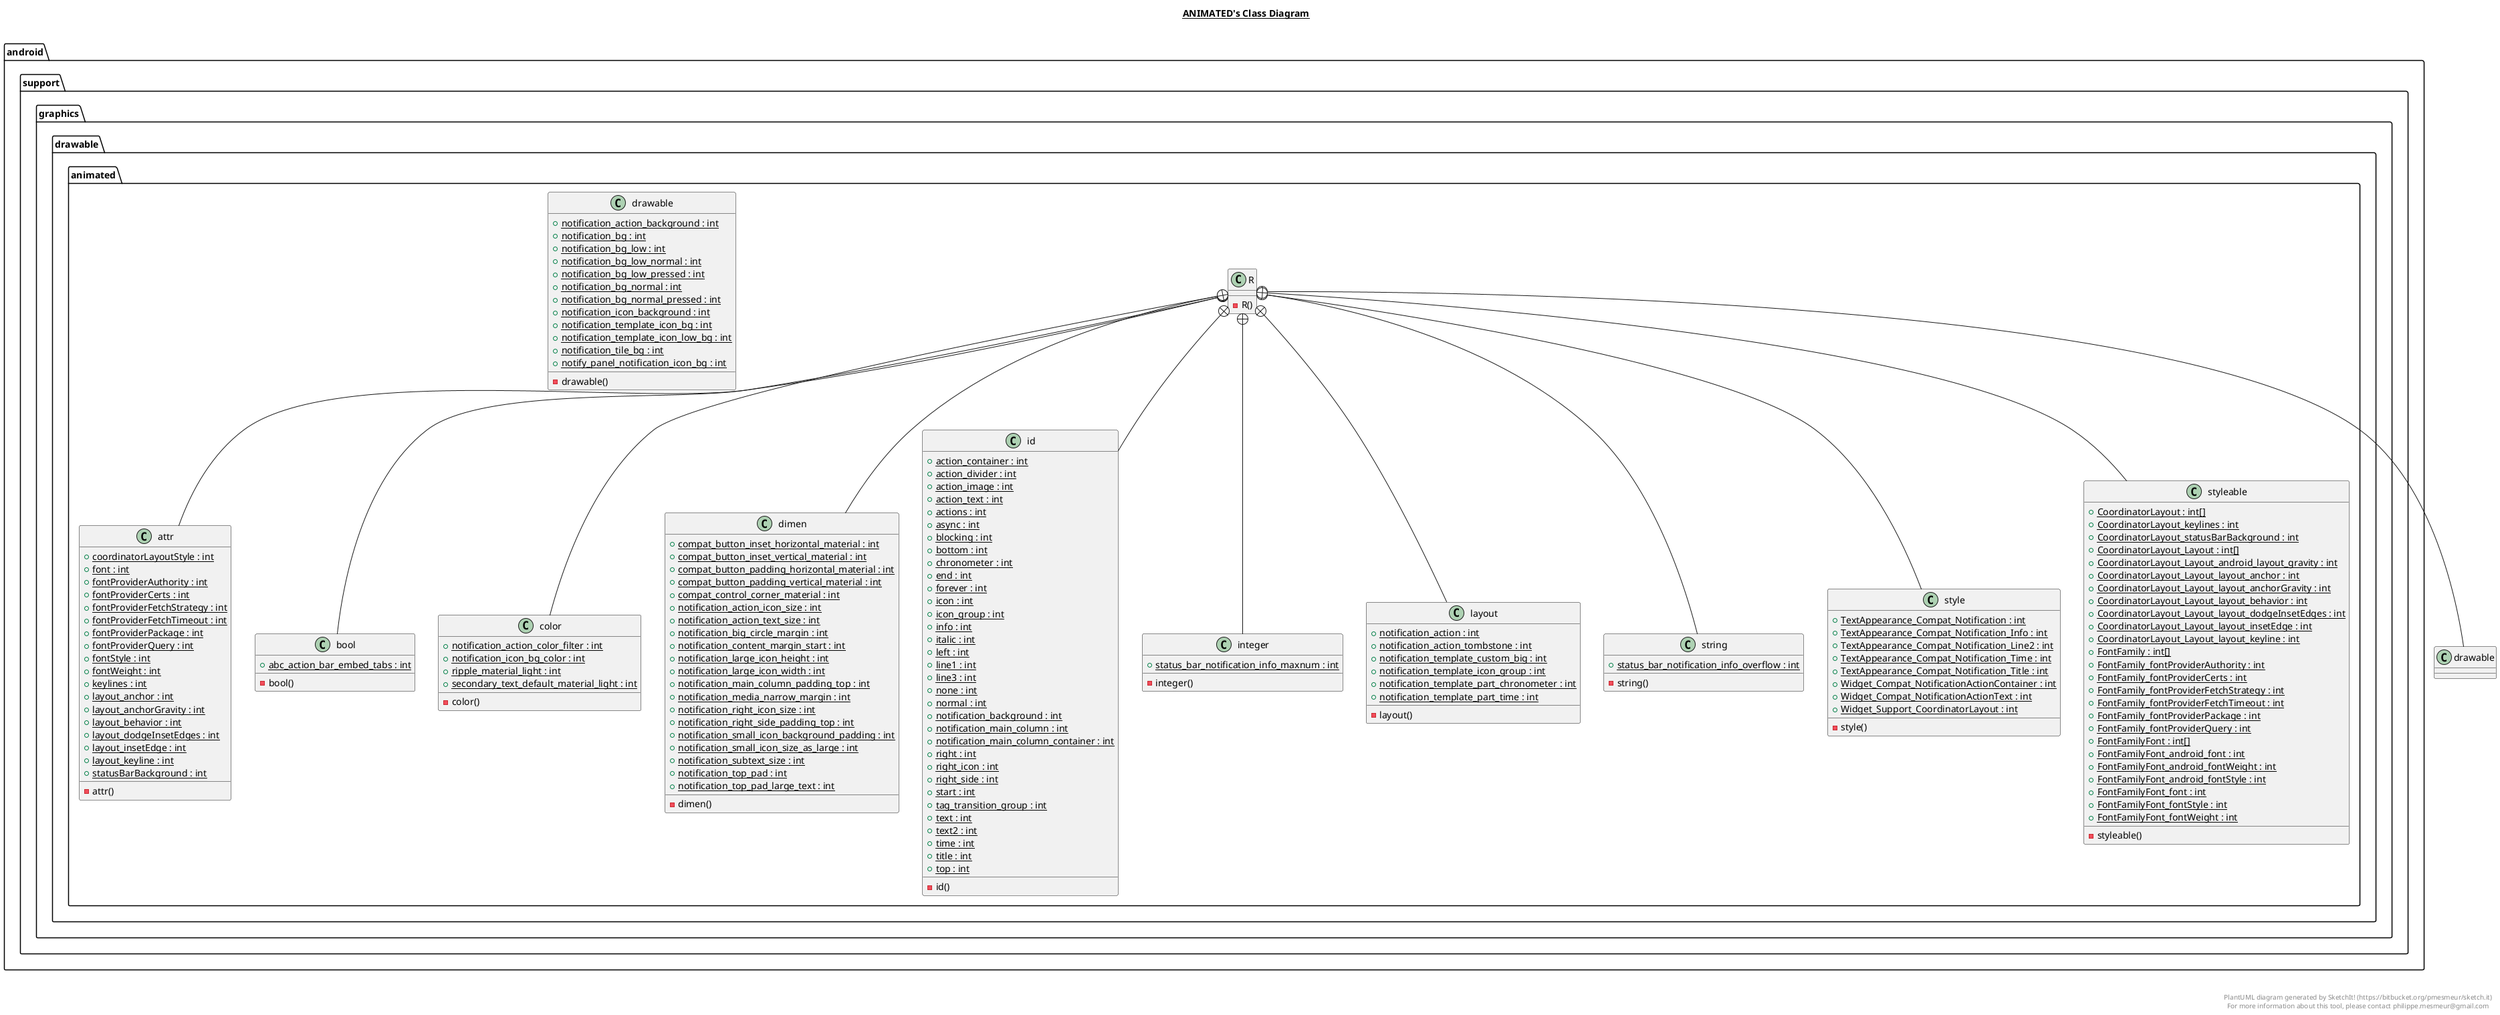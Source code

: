 @startuml

title __ANIMATED's Class Diagram__\n

  package android.support.graphics.drawable {
    package android.support.graphics.drawable.animated {
      class R {
          - R()
      }
    }
  }
  

  package android.support.graphics.drawable {
    package android.support.graphics.drawable.animated {
      class attr {
          {static} + coordinatorLayoutStyle : int
          {static} + font : int
          {static} + fontProviderAuthority : int
          {static} + fontProviderCerts : int
          {static} + fontProviderFetchStrategy : int
          {static} + fontProviderFetchTimeout : int
          {static} + fontProviderPackage : int
          {static} + fontProviderQuery : int
          {static} + fontStyle : int
          {static} + fontWeight : int
          {static} + keylines : int
          {static} + layout_anchor : int
          {static} + layout_anchorGravity : int
          {static} + layout_behavior : int
          {static} + layout_dodgeInsetEdges : int
          {static} + layout_insetEdge : int
          {static} + layout_keyline : int
          {static} + statusBarBackground : int
          - attr()
      }
    }
  }
  

  package android.support.graphics.drawable {
    package android.support.graphics.drawable.animated {
      class bool {
          {static} + abc_action_bar_embed_tabs : int
          - bool()
      }
    }
  }
  

  package android.support.graphics.drawable {
    package android.support.graphics.drawable.animated {
      class color {
          {static} + notification_action_color_filter : int
          {static} + notification_icon_bg_color : int
          {static} + ripple_material_light : int
          {static} + secondary_text_default_material_light : int
          - color()
      }
    }
  }
  

  package android.support.graphics.drawable {
    package android.support.graphics.drawable.animated {
      class dimen {
          {static} + compat_button_inset_horizontal_material : int
          {static} + compat_button_inset_vertical_material : int
          {static} + compat_button_padding_horizontal_material : int
          {static} + compat_button_padding_vertical_material : int
          {static} + compat_control_corner_material : int
          {static} + notification_action_icon_size : int
          {static} + notification_action_text_size : int
          {static} + notification_big_circle_margin : int
          {static} + notification_content_margin_start : int
          {static} + notification_large_icon_height : int
          {static} + notification_large_icon_width : int
          {static} + notification_main_column_padding_top : int
          {static} + notification_media_narrow_margin : int
          {static} + notification_right_icon_size : int
          {static} + notification_right_side_padding_top : int
          {static} + notification_small_icon_background_padding : int
          {static} + notification_small_icon_size_as_large : int
          {static} + notification_subtext_size : int
          {static} + notification_top_pad : int
          {static} + notification_top_pad_large_text : int
          - dimen()
      }
    }
  }
  

  package android.support.graphics.drawable {
    package android.support.graphics.drawable.animated {
      class drawable {
          {static} + notification_action_background : int
          {static} + notification_bg : int
          {static} + notification_bg_low : int
          {static} + notification_bg_low_normal : int
          {static} + notification_bg_low_pressed : int
          {static} + notification_bg_normal : int
          {static} + notification_bg_normal_pressed : int
          {static} + notification_icon_background : int
          {static} + notification_template_icon_bg : int
          {static} + notification_template_icon_low_bg : int
          {static} + notification_tile_bg : int
          {static} + notify_panel_notification_icon_bg : int
          - drawable()
      }
    }
  }
  

  package android.support.graphics.drawable {
    package android.support.graphics.drawable.animated {
      class id {
          {static} + action_container : int
          {static} + action_divider : int
          {static} + action_image : int
          {static} + action_text : int
          {static} + actions : int
          {static} + async : int
          {static} + blocking : int
          {static} + bottom : int
          {static} + chronometer : int
          {static} + end : int
          {static} + forever : int
          {static} + icon : int
          {static} + icon_group : int
          {static} + info : int
          {static} + italic : int
          {static} + left : int
          {static} + line1 : int
          {static} + line3 : int
          {static} + none : int
          {static} + normal : int
          {static} + notification_background : int
          {static} + notification_main_column : int
          {static} + notification_main_column_container : int
          {static} + right : int
          {static} + right_icon : int
          {static} + right_side : int
          {static} + start : int
          {static} + tag_transition_group : int
          {static} + text : int
          {static} + text2 : int
          {static} + time : int
          {static} + title : int
          {static} + top : int
          - id()
      }
    }
  }
  

  package android.support.graphics.drawable {
    package android.support.graphics.drawable.animated {
      class integer {
          {static} + status_bar_notification_info_maxnum : int
          - integer()
      }
    }
  }
  

  package android.support.graphics.drawable {
    package android.support.graphics.drawable.animated {
      class layout {
          {static} + notification_action : int
          {static} + notification_action_tombstone : int
          {static} + notification_template_custom_big : int
          {static} + notification_template_icon_group : int
          {static} + notification_template_part_chronometer : int
          {static} + notification_template_part_time : int
          - layout()
      }
    }
  }
  

  package android.support.graphics.drawable {
    package android.support.graphics.drawable.animated {
      class string {
          {static} + status_bar_notification_info_overflow : int
          - string()
      }
    }
  }
  

  package android.support.graphics.drawable {
    package android.support.graphics.drawable.animated {
      class style {
          {static} + TextAppearance_Compat_Notification : int
          {static} + TextAppearance_Compat_Notification_Info : int
          {static} + TextAppearance_Compat_Notification_Line2 : int
          {static} + TextAppearance_Compat_Notification_Time : int
          {static} + TextAppearance_Compat_Notification_Title : int
          {static} + Widget_Compat_NotificationActionContainer : int
          {static} + Widget_Compat_NotificationActionText : int
          {static} + Widget_Support_CoordinatorLayout : int
          - style()
      }
    }
  }
  

  package android.support.graphics.drawable {
    package android.support.graphics.drawable.animated {
      class styleable {
          {static} + CoordinatorLayout : int[]
          {static} + CoordinatorLayout_keylines : int
          {static} + CoordinatorLayout_statusBarBackground : int
          {static} + CoordinatorLayout_Layout : int[]
          {static} + CoordinatorLayout_Layout_android_layout_gravity : int
          {static} + CoordinatorLayout_Layout_layout_anchor : int
          {static} + CoordinatorLayout_Layout_layout_anchorGravity : int
          {static} + CoordinatorLayout_Layout_layout_behavior : int
          {static} + CoordinatorLayout_Layout_layout_dodgeInsetEdges : int
          {static} + CoordinatorLayout_Layout_layout_insetEdge : int
          {static} + CoordinatorLayout_Layout_layout_keyline : int
          {static} + FontFamily : int[]
          {static} + FontFamily_fontProviderAuthority : int
          {static} + FontFamily_fontProviderCerts : int
          {static} + FontFamily_fontProviderFetchStrategy : int
          {static} + FontFamily_fontProviderFetchTimeout : int
          {static} + FontFamily_fontProviderPackage : int
          {static} + FontFamily_fontProviderQuery : int
          {static} + FontFamilyFont : int[]
          {static} + FontFamilyFont_android_font : int
          {static} + FontFamilyFont_android_fontWeight : int
          {static} + FontFamilyFont_android_fontStyle : int
          {static} + FontFamilyFont_font : int
          {static} + FontFamilyFont_fontStyle : int
          {static} + FontFamilyFont_fontWeight : int
          - styleable()
      }
    }
  }
  

  R +-down- attr
  R +-down- bool
  R +-down- color
  R +-down- dimen
  R +-down- drawable
  R +-down- id
  R +-down- integer
  R +-down- layout
  R +-down- string
  R +-down- style
  R +-down- styleable


right footer


PlantUML diagram generated by SketchIt! (https://bitbucket.org/pmesmeur/sketch.it)
For more information about this tool, please contact philippe.mesmeur@gmail.com
endfooter

@enduml
